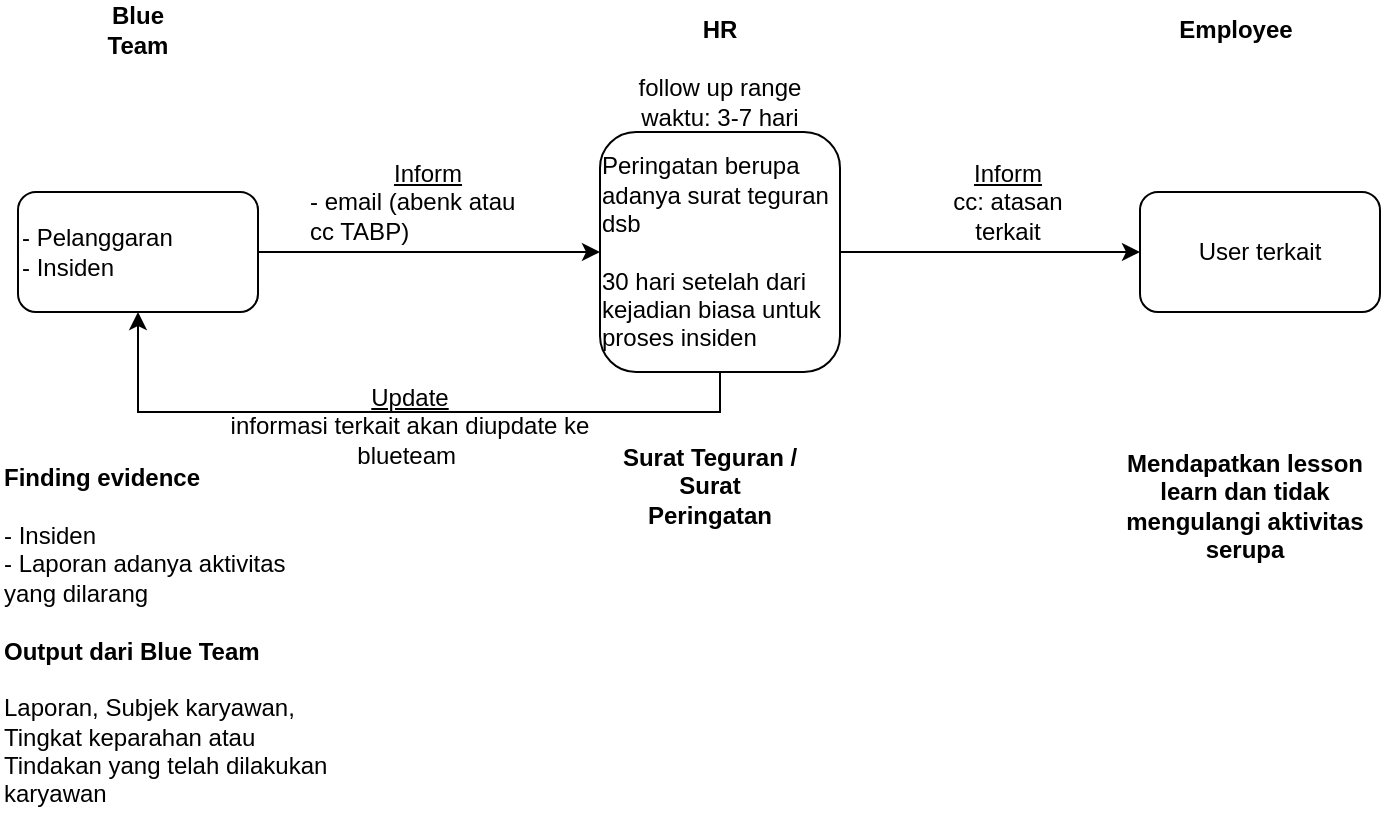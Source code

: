 <mxfile version="22.1.18" type="github">
  <diagram name="Page-1" id="xk91bYvQZeUl-x8rTgi2">
    <mxGraphModel dx="968" dy="622" grid="1" gridSize="10" guides="1" tooltips="1" connect="1" arrows="1" fold="1" page="1" pageScale="1" pageWidth="827" pageHeight="1169" math="0" shadow="0">
      <root>
        <mxCell id="0" />
        <mxCell id="1" parent="0" />
        <mxCell id="mBjLEhndyYdZYqNrbfN2-4" value="" style="edgeStyle=orthogonalEdgeStyle;rounded=0;orthogonalLoop=1;jettySize=auto;html=1;" parent="1" source="mBjLEhndyYdZYqNrbfN2-1" target="mBjLEhndyYdZYqNrbfN2-3" edge="1">
          <mxGeometry relative="1" as="geometry" />
        </mxCell>
        <mxCell id="mBjLEhndyYdZYqNrbfN2-1" value="&lt;div style=&quot;&quot;&gt;- Pelanggaran&amp;nbsp;&lt;/div&gt;&lt;div style=&quot;&quot;&gt;- Insiden&amp;nbsp;&lt;/div&gt;" style="rounded=1;whiteSpace=wrap;html=1;align=left;" parent="1" vertex="1">
          <mxGeometry x="75" y="240" width="120" height="60" as="geometry" />
        </mxCell>
        <mxCell id="mBjLEhndyYdZYqNrbfN2-6" value="" style="edgeStyle=orthogonalEdgeStyle;rounded=0;orthogonalLoop=1;jettySize=auto;html=1;" parent="1" source="mBjLEhndyYdZYqNrbfN2-3" target="mBjLEhndyYdZYqNrbfN2-5" edge="1">
          <mxGeometry relative="1" as="geometry" />
        </mxCell>
        <mxCell id="mBjLEhndyYdZYqNrbfN2-24" style="edgeStyle=orthogonalEdgeStyle;rounded=0;orthogonalLoop=1;jettySize=auto;html=1;exitX=0.5;exitY=1;exitDx=0;exitDy=0;entryX=0.5;entryY=1;entryDx=0;entryDy=0;" parent="1" source="mBjLEhndyYdZYqNrbfN2-3" target="mBjLEhndyYdZYqNrbfN2-1" edge="1">
          <mxGeometry relative="1" as="geometry" />
        </mxCell>
        <mxCell id="mBjLEhndyYdZYqNrbfN2-3" value="&lt;div style=&quot;text-align: left;&quot;&gt;Peringatan berupa adanya surat teguran dsb&lt;/div&gt;&lt;div style=&quot;text-align: left;&quot;&gt;&lt;br&gt;&lt;/div&gt;&lt;div style=&quot;text-align: left;&quot;&gt;30 hari setelah dari kejadian biasa untuk proses insiden&amp;nbsp;&lt;br&gt;&lt;/div&gt;" style="rounded=1;whiteSpace=wrap;html=1;" parent="1" vertex="1">
          <mxGeometry x="366" y="210" width="120" height="120" as="geometry" />
        </mxCell>
        <mxCell id="mBjLEhndyYdZYqNrbfN2-5" value="&lt;div style=&quot;text-align: left;&quot;&gt;User terkait&lt;/div&gt;" style="rounded=1;whiteSpace=wrap;html=1;" parent="1" vertex="1">
          <mxGeometry x="636" y="240" width="120" height="60" as="geometry" />
        </mxCell>
        <mxCell id="mBjLEhndyYdZYqNrbfN2-7" value="&lt;b&gt;Finding evidence&lt;br&gt;&lt;/b&gt;&lt;br&gt;&lt;div style=&quot;&quot;&gt;- Insiden&amp;nbsp;&lt;/div&gt;&lt;div style=&quot;&quot;&gt;- Laporan adanya aktivitas yang dilarang&lt;/div&gt;&lt;div style=&quot;&quot;&gt;&lt;br&gt;&lt;/div&gt;&lt;div style=&quot;&quot;&gt;&lt;b&gt;Output dari Blue Team&lt;/b&gt;&lt;/div&gt;&lt;div style=&quot;&quot;&gt;&lt;br&gt;&lt;/div&gt;&lt;div style=&quot;&quot;&gt;Laporan, Subjek karyawan, Tingkat keparahan atau Tindakan yang telah dilakukan karyawan&lt;/div&gt;" style="text;html=1;strokeColor=none;fillColor=none;align=left;verticalAlign=middle;whiteSpace=wrap;rounded=0;" parent="1" vertex="1">
          <mxGeometry x="66" y="372" width="169" height="180" as="geometry" />
        </mxCell>
        <mxCell id="mBjLEhndyYdZYqNrbfN2-8" value="Blue Team" style="text;html=1;strokeColor=none;fillColor=none;align=center;verticalAlign=middle;whiteSpace=wrap;rounded=0;fontStyle=1" parent="1" vertex="1">
          <mxGeometry x="105" y="144" width="60" height="30" as="geometry" />
        </mxCell>
        <mxCell id="mBjLEhndyYdZYqNrbfN2-9" value="HR" style="text;html=1;strokeColor=none;fillColor=none;align=center;verticalAlign=middle;whiteSpace=wrap;rounded=0;fontStyle=1" parent="1" vertex="1">
          <mxGeometry x="396" y="144" width="60" height="30" as="geometry" />
        </mxCell>
        <mxCell id="mBjLEhndyYdZYqNrbfN2-10" value="Employee" style="text;html=1;strokeColor=none;fillColor=none;align=center;verticalAlign=middle;whiteSpace=wrap;rounded=0;fontStyle=1" parent="1" vertex="1">
          <mxGeometry x="653.5" y="144" width="60" height="30" as="geometry" />
        </mxCell>
        <mxCell id="mBjLEhndyYdZYqNrbfN2-11" value="Surat Teguran / Surat Peringatan" style="text;html=1;strokeColor=none;fillColor=none;align=center;verticalAlign=middle;whiteSpace=wrap;rounded=0;fontStyle=1" parent="1" vertex="1">
          <mxGeometry x="376" y="372" width="90" height="30" as="geometry" />
        </mxCell>
        <mxCell id="mBjLEhndyYdZYqNrbfN2-12" value="Mendapatkan lesson learn dan tidak mengulangi aktivitas serupa" style="text;html=1;strokeColor=none;fillColor=none;align=center;verticalAlign=middle;whiteSpace=wrap;rounded=0;fontStyle=1" parent="1" vertex="1">
          <mxGeometry x="621" y="372" width="135" height="50" as="geometry" />
        </mxCell>
        <mxCell id="mBjLEhndyYdZYqNrbfN2-20" value="&lt;u&gt;Inform&lt;/u&gt;&lt;br&gt;&lt;div style=&quot;text-align: left;&quot;&gt;- email (abenk atau cc TABP)&lt;/div&gt;" style="text;html=1;strokeColor=none;fillColor=none;align=center;verticalAlign=middle;whiteSpace=wrap;rounded=0;" parent="1" vertex="1">
          <mxGeometry x="220" y="230" width="120" height="30" as="geometry" />
        </mxCell>
        <mxCell id="mBjLEhndyYdZYqNrbfN2-21" value="&lt;u&gt;Inform&lt;/u&gt;&lt;br&gt;cc: atasan terkait" style="text;html=1;strokeColor=none;fillColor=none;align=center;verticalAlign=middle;whiteSpace=wrap;rounded=0;" parent="1" vertex="1">
          <mxGeometry x="540" y="230" width="60" height="30" as="geometry" />
        </mxCell>
        <mxCell id="mBjLEhndyYdZYqNrbfN2-22" value="follow up range waktu: 3-7 hari" style="text;html=1;strokeColor=none;fillColor=none;align=center;verticalAlign=middle;whiteSpace=wrap;rounded=0;" parent="1" vertex="1">
          <mxGeometry x="366" y="180" width="120" height="30" as="geometry" />
        </mxCell>
        <mxCell id="mBjLEhndyYdZYqNrbfN2-19" value="&lt;u&gt;Update&lt;/u&gt;&lt;br&gt;informasi terkait akan diupdate ke blueteam&amp;nbsp;" style="text;html=1;strokeColor=none;fillColor=none;align=center;verticalAlign=middle;whiteSpace=wrap;rounded=0;" parent="1" vertex="1">
          <mxGeometry x="176" y="342" width="190" height="30" as="geometry" />
        </mxCell>
      </root>
    </mxGraphModel>
  </diagram>
</mxfile>
